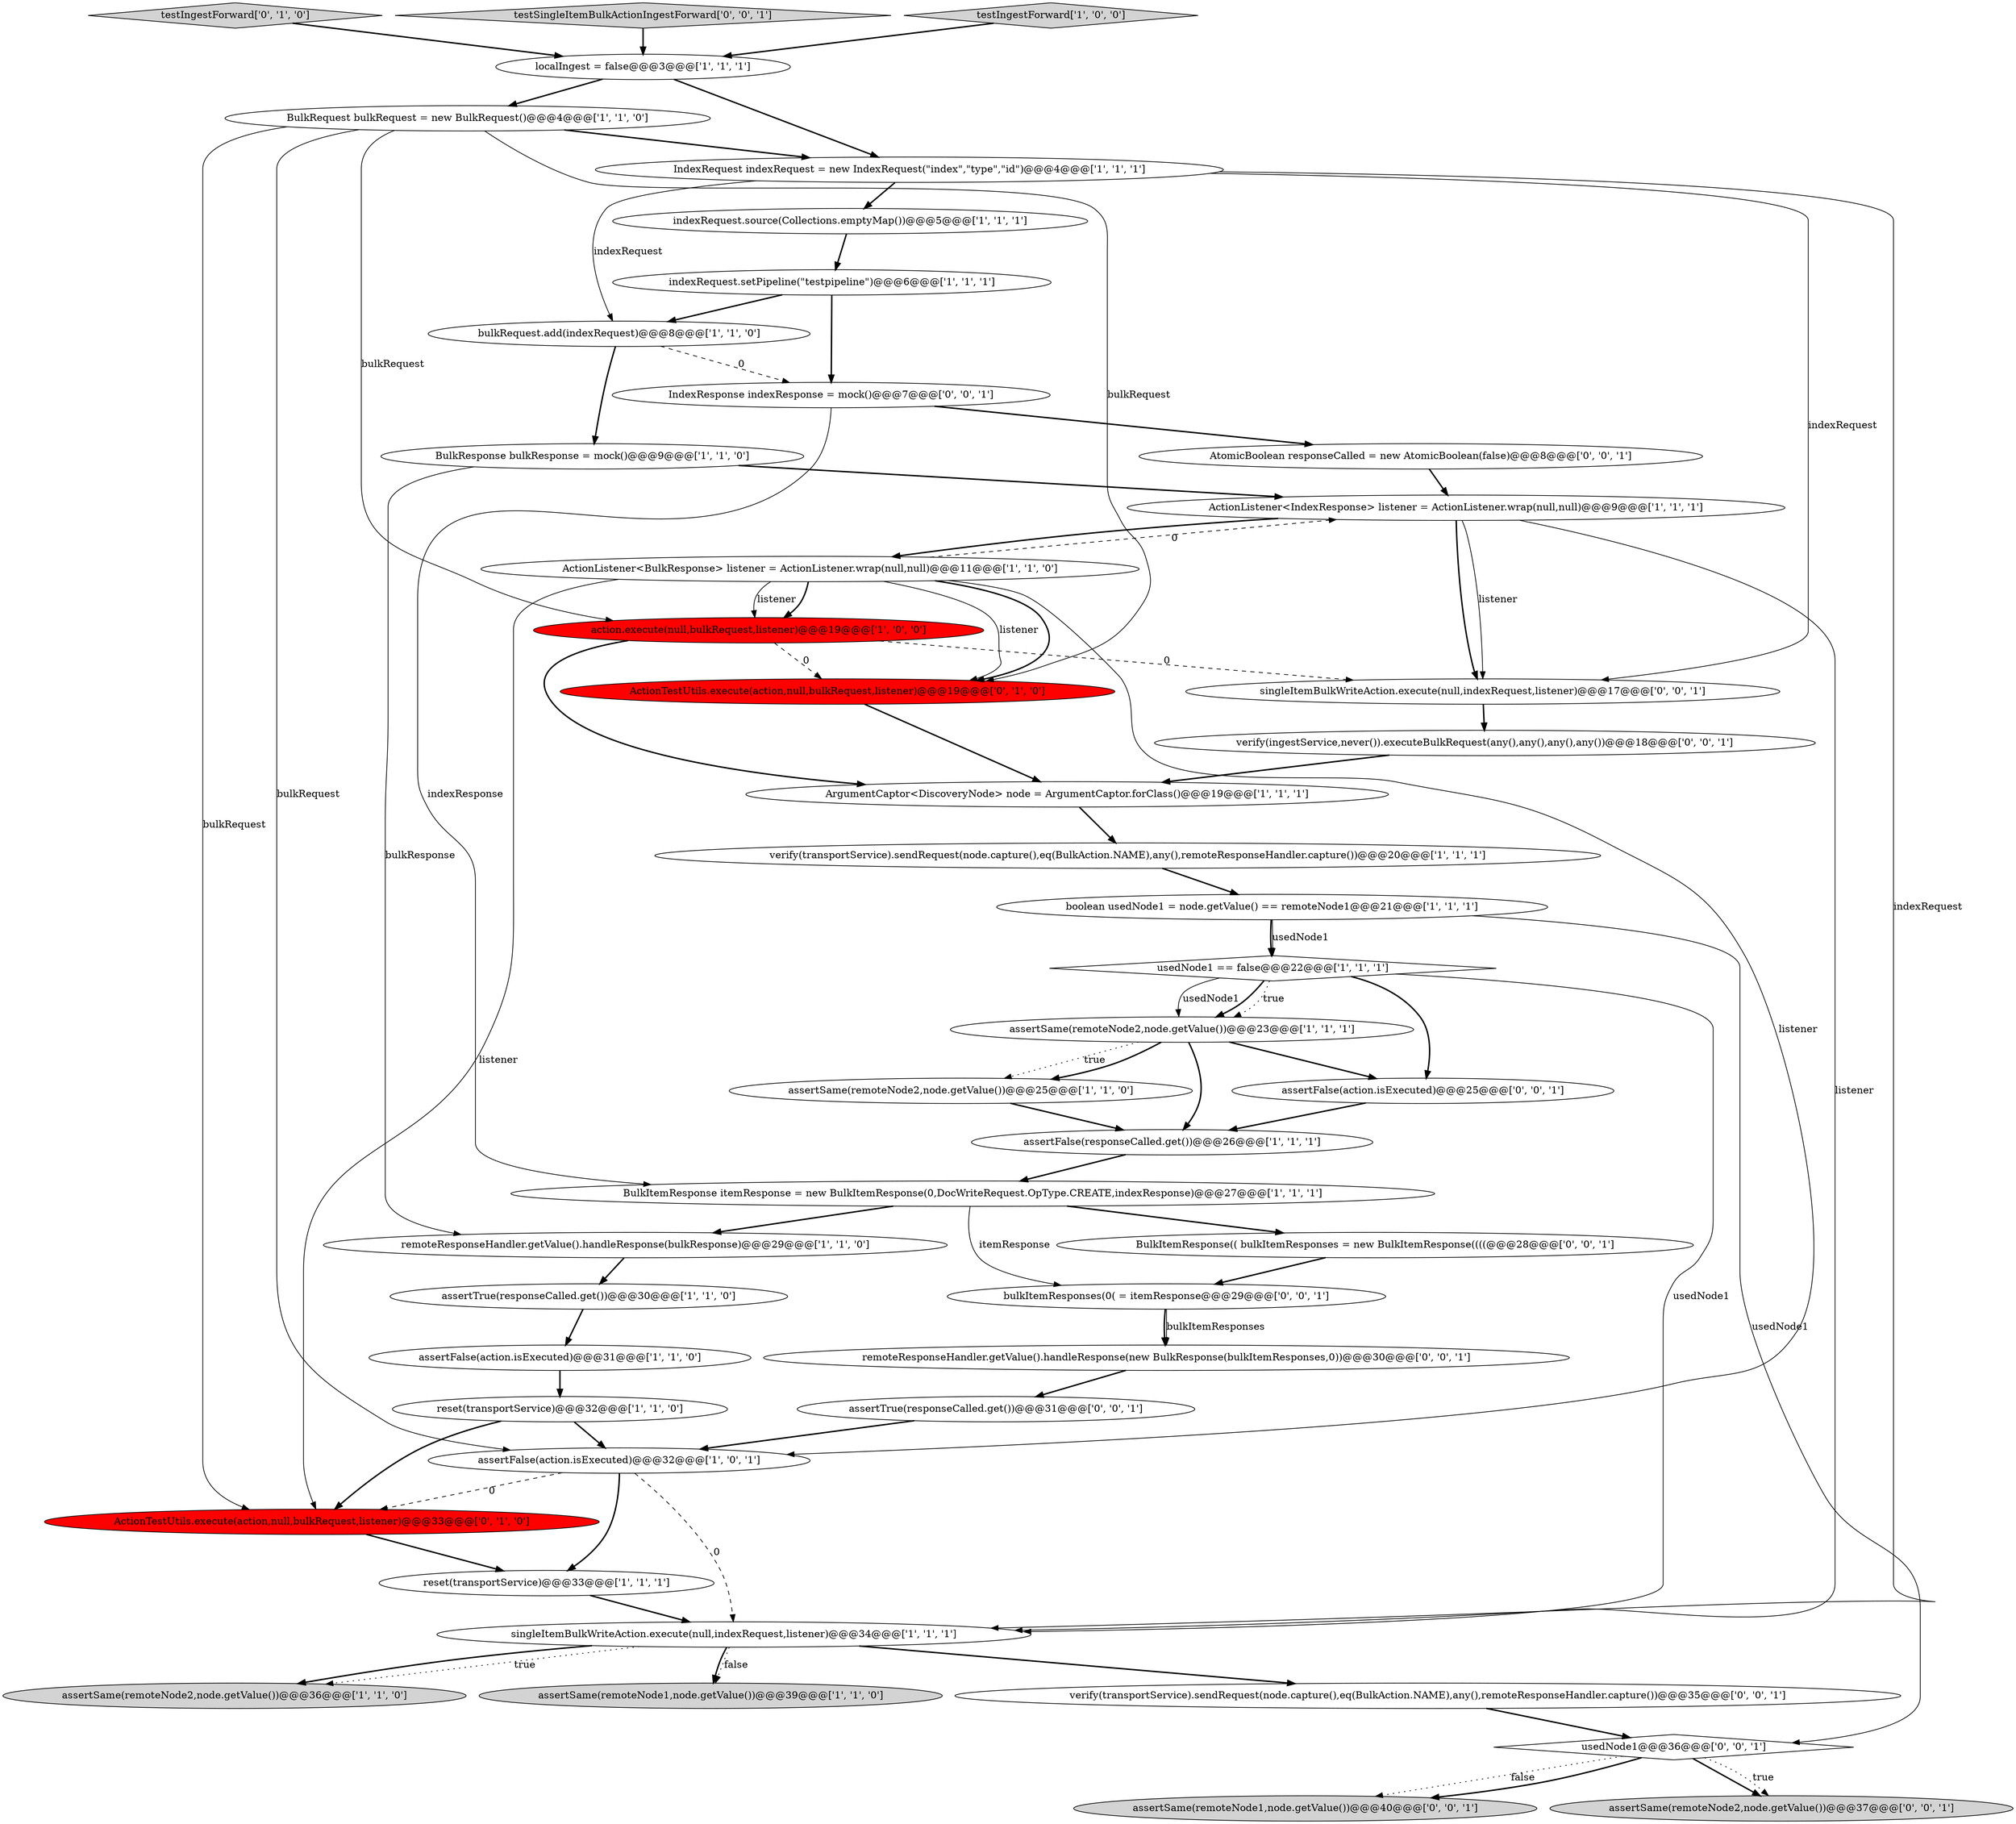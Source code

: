 digraph {
28 [style = filled, label = "testIngestForward['0', '1', '0']", fillcolor = lightgray, shape = diamond image = "AAA0AAABBB2BBB"];
44 [style = filled, label = "BulkItemResponse(( bulkItemResponses = new BulkItemResponse((((@@@28@@@['0', '0', '1']", fillcolor = white, shape = ellipse image = "AAA0AAABBB3BBB"];
31 [style = filled, label = "assertTrue(responseCalled.get())@@@31@@@['0', '0', '1']", fillcolor = white, shape = ellipse image = "AAA0AAABBB3BBB"];
22 [style = filled, label = "usedNode1 == false@@@22@@@['1', '1', '1']", fillcolor = white, shape = diamond image = "AAA0AAABBB1BBB"];
38 [style = filled, label = "IndexResponse indexResponse = mock()@@@7@@@['0', '0', '1']", fillcolor = white, shape = ellipse image = "AAA0AAABBB3BBB"];
24 [style = filled, label = "IndexRequest indexRequest = new IndexRequest(\"index\",\"type\",\"id\")@@@4@@@['1', '1', '1']", fillcolor = white, shape = ellipse image = "AAA0AAABBB1BBB"];
20 [style = filled, label = "reset(transportService)@@@33@@@['1', '1', '1']", fillcolor = white, shape = ellipse image = "AAA0AAABBB1BBB"];
21 [style = filled, label = "assertSame(remoteNode1,node.getValue())@@@39@@@['1', '1', '0']", fillcolor = lightgray, shape = ellipse image = "AAA0AAABBB1BBB"];
34 [style = filled, label = "bulkItemResponses(0( = itemResponse@@@29@@@['0', '0', '1']", fillcolor = white, shape = ellipse image = "AAA0AAABBB3BBB"];
11 [style = filled, label = "assertTrue(responseCalled.get())@@@30@@@['1', '1', '0']", fillcolor = white, shape = ellipse image = "AAA0AAABBB1BBB"];
12 [style = filled, label = "ArgumentCaptor<DiscoveryNode> node = ArgumentCaptor.forClass()@@@19@@@['1', '1', '1']", fillcolor = white, shape = ellipse image = "AAA0AAABBB1BBB"];
27 [style = filled, label = "assertSame(remoteNode2,node.getValue())@@@25@@@['1', '1', '0']", fillcolor = white, shape = ellipse image = "AAA0AAABBB1BBB"];
35 [style = filled, label = "testSingleItemBulkActionIngestForward['0', '0', '1']", fillcolor = lightgray, shape = diamond image = "AAA0AAABBB3BBB"];
30 [style = filled, label = "ActionTestUtils.execute(action,null,bulkRequest,listener)@@@33@@@['0', '1', '0']", fillcolor = red, shape = ellipse image = "AAA1AAABBB2BBB"];
42 [style = filled, label = "assertFalse(action.isExecuted)@@@25@@@['0', '0', '1']", fillcolor = white, shape = ellipse image = "AAA0AAABBB3BBB"];
43 [style = filled, label = "usedNode1@@@36@@@['0', '0', '1']", fillcolor = white, shape = diamond image = "AAA0AAABBB3BBB"];
10 [style = filled, label = "BulkRequest bulkRequest = new BulkRequest()@@@4@@@['1', '1', '0']", fillcolor = white, shape = ellipse image = "AAA0AAABBB1BBB"];
17 [style = filled, label = "indexRequest.setPipeline(\"testpipeline\")@@@6@@@['1', '1', '1']", fillcolor = white, shape = ellipse image = "AAA0AAABBB1BBB"];
15 [style = filled, label = "ActionListener<IndexResponse> listener = ActionListener.wrap(null,null)@@@9@@@['1', '1', '1']", fillcolor = white, shape = ellipse image = "AAA0AAABBB1BBB"];
41 [style = filled, label = "assertSame(remoteNode1,node.getValue())@@@40@@@['0', '0', '1']", fillcolor = lightgray, shape = ellipse image = "AAA0AAABBB3BBB"];
36 [style = filled, label = "verify(ingestService,never()).executeBulkRequest(any(),any(),any(),any())@@@18@@@['0', '0', '1']", fillcolor = white, shape = ellipse image = "AAA0AAABBB3BBB"];
6 [style = filled, label = "assertFalse(responseCalled.get())@@@26@@@['1', '1', '1']", fillcolor = white, shape = ellipse image = "AAA0AAABBB1BBB"];
26 [style = filled, label = "singleItemBulkWriteAction.execute(null,indexRequest,listener)@@@34@@@['1', '1', '1']", fillcolor = white, shape = ellipse image = "AAA0AAABBB1BBB"];
5 [style = filled, label = "verify(transportService).sendRequest(node.capture(),eq(BulkAction.NAME),any(),remoteResponseHandler.capture())@@@20@@@['1', '1', '1']", fillcolor = white, shape = ellipse image = "AAA0AAABBB1BBB"];
3 [style = filled, label = "indexRequest.source(Collections.emptyMap())@@@5@@@['1', '1', '1']", fillcolor = white, shape = ellipse image = "AAA0AAABBB1BBB"];
0 [style = filled, label = "boolean usedNode1 = node.getValue() == remoteNode1@@@21@@@['1', '1', '1']", fillcolor = white, shape = ellipse image = "AAA0AAABBB1BBB"];
33 [style = filled, label = "AtomicBoolean responseCalled = new AtomicBoolean(false)@@@8@@@['0', '0', '1']", fillcolor = white, shape = ellipse image = "AAA0AAABBB3BBB"];
8 [style = filled, label = "assertFalse(action.isExecuted)@@@32@@@['1', '0', '1']", fillcolor = white, shape = ellipse image = "AAA0AAABBB1BBB"];
25 [style = filled, label = "action.execute(null,bulkRequest,listener)@@@19@@@['1', '0', '0']", fillcolor = red, shape = ellipse image = "AAA1AAABBB1BBB"];
40 [style = filled, label = "singleItemBulkWriteAction.execute(null,indexRequest,listener)@@@17@@@['0', '0', '1']", fillcolor = white, shape = ellipse image = "AAA0AAABBB3BBB"];
39 [style = filled, label = "verify(transportService).sendRequest(node.capture(),eq(BulkAction.NAME),any(),remoteResponseHandler.capture())@@@35@@@['0', '0', '1']", fillcolor = white, shape = ellipse image = "AAA0AAABBB3BBB"];
18 [style = filled, label = "BulkItemResponse itemResponse = new BulkItemResponse(0,DocWriteRequest.OpType.CREATE,indexResponse)@@@27@@@['1', '1', '1']", fillcolor = white, shape = ellipse image = "AAA0AAABBB1BBB"];
37 [style = filled, label = "assertSame(remoteNode2,node.getValue())@@@37@@@['0', '0', '1']", fillcolor = lightgray, shape = ellipse image = "AAA0AAABBB3BBB"];
9 [style = filled, label = "assertSame(remoteNode2,node.getValue())@@@36@@@['1', '1', '0']", fillcolor = lightgray, shape = ellipse image = "AAA0AAABBB1BBB"];
29 [style = filled, label = "ActionTestUtils.execute(action,null,bulkRequest,listener)@@@19@@@['0', '1', '0']", fillcolor = red, shape = ellipse image = "AAA1AAABBB2BBB"];
1 [style = filled, label = "reset(transportService)@@@32@@@['1', '1', '0']", fillcolor = white, shape = ellipse image = "AAA0AAABBB1BBB"];
7 [style = filled, label = "bulkRequest.add(indexRequest)@@@8@@@['1', '1', '0']", fillcolor = white, shape = ellipse image = "AAA0AAABBB1BBB"];
23 [style = filled, label = "localIngest = false@@@3@@@['1', '1', '1']", fillcolor = white, shape = ellipse image = "AAA0AAABBB1BBB"];
32 [style = filled, label = "remoteResponseHandler.getValue().handleResponse(new BulkResponse(bulkItemResponses,0))@@@30@@@['0', '0', '1']", fillcolor = white, shape = ellipse image = "AAA0AAABBB3BBB"];
2 [style = filled, label = "assertSame(remoteNode2,node.getValue())@@@23@@@['1', '1', '1']", fillcolor = white, shape = ellipse image = "AAA0AAABBB1BBB"];
14 [style = filled, label = "testIngestForward['1', '0', '0']", fillcolor = lightgray, shape = diamond image = "AAA0AAABBB1BBB"];
13 [style = filled, label = "assertFalse(action.isExecuted)@@@31@@@['1', '1', '0']", fillcolor = white, shape = ellipse image = "AAA0AAABBB1BBB"];
19 [style = filled, label = "ActionListener<BulkResponse> listener = ActionListener.wrap(null,null)@@@11@@@['1', '1', '0']", fillcolor = white, shape = ellipse image = "AAA0AAABBB1BBB"];
4 [style = filled, label = "BulkResponse bulkResponse = mock()@@@9@@@['1', '1', '0']", fillcolor = white, shape = ellipse image = "AAA0AAABBB1BBB"];
16 [style = filled, label = "remoteResponseHandler.getValue().handleResponse(bulkResponse)@@@29@@@['1', '1', '0']", fillcolor = white, shape = ellipse image = "AAA0AAABBB1BBB"];
0->22 [style = solid, label="usedNode1"];
12->5 [style = bold, label=""];
2->6 [style = bold, label=""];
20->26 [style = bold, label=""];
10->24 [style = bold, label=""];
30->20 [style = bold, label=""];
4->15 [style = bold, label=""];
26->9 [style = bold, label=""];
15->26 [style = solid, label="listener"];
24->26 [style = solid, label="indexRequest"];
36->12 [style = bold, label=""];
38->18 [style = solid, label="indexResponse"];
1->30 [style = bold, label=""];
13->1 [style = bold, label=""];
17->38 [style = bold, label=""];
35->23 [style = bold, label=""];
18->44 [style = bold, label=""];
19->29 [style = solid, label="listener"];
8->20 [style = bold, label=""];
5->0 [style = bold, label=""];
11->13 [style = bold, label=""];
19->8 [style = solid, label="listener"];
34->32 [style = bold, label=""];
8->30 [style = dashed, label="0"];
10->29 [style = solid, label="bulkRequest"];
4->16 [style = solid, label="bulkResponse"];
10->8 [style = solid, label="bulkRequest"];
33->15 [style = bold, label=""];
10->30 [style = solid, label="bulkRequest"];
10->25 [style = solid, label="bulkRequest"];
25->40 [style = dashed, label="0"];
26->9 [style = dotted, label="true"];
19->25 [style = bold, label=""];
22->2 [style = solid, label="usedNode1"];
2->27 [style = dotted, label="true"];
7->38 [style = dashed, label="0"];
44->34 [style = bold, label=""];
23->10 [style = bold, label=""];
2->27 [style = bold, label=""];
38->33 [style = bold, label=""];
24->3 [style = bold, label=""];
32->31 [style = bold, label=""];
24->7 [style = solid, label="indexRequest"];
19->15 [style = dashed, label="0"];
22->42 [style = bold, label=""];
1->8 [style = bold, label=""];
22->2 [style = bold, label=""];
6->18 [style = bold, label=""];
19->29 [style = bold, label=""];
43->41 [style = dotted, label="false"];
7->4 [style = bold, label=""];
24->40 [style = solid, label="indexRequest"];
15->19 [style = bold, label=""];
22->26 [style = solid, label="usedNode1"];
26->21 [style = bold, label=""];
18->34 [style = solid, label="itemResponse"];
14->23 [style = bold, label=""];
40->36 [style = bold, label=""];
28->23 [style = bold, label=""];
3->17 [style = bold, label=""];
15->40 [style = bold, label=""];
43->41 [style = bold, label=""];
31->8 [style = bold, label=""];
8->26 [style = dashed, label="0"];
18->16 [style = bold, label=""];
0->43 [style = solid, label="usedNode1"];
16->11 [style = bold, label=""];
15->40 [style = solid, label="listener"];
39->43 [style = bold, label=""];
43->37 [style = bold, label=""];
26->21 [style = dotted, label="false"];
27->6 [style = bold, label=""];
26->39 [style = bold, label=""];
19->30 [style = solid, label="listener"];
22->2 [style = dotted, label="true"];
17->7 [style = bold, label=""];
23->24 [style = bold, label=""];
29->12 [style = bold, label=""];
43->37 [style = dotted, label="true"];
42->6 [style = bold, label=""];
25->12 [style = bold, label=""];
0->22 [style = bold, label=""];
19->25 [style = solid, label="listener"];
25->29 [style = dashed, label="0"];
34->32 [style = solid, label="bulkItemResponses"];
2->42 [style = bold, label=""];
}
